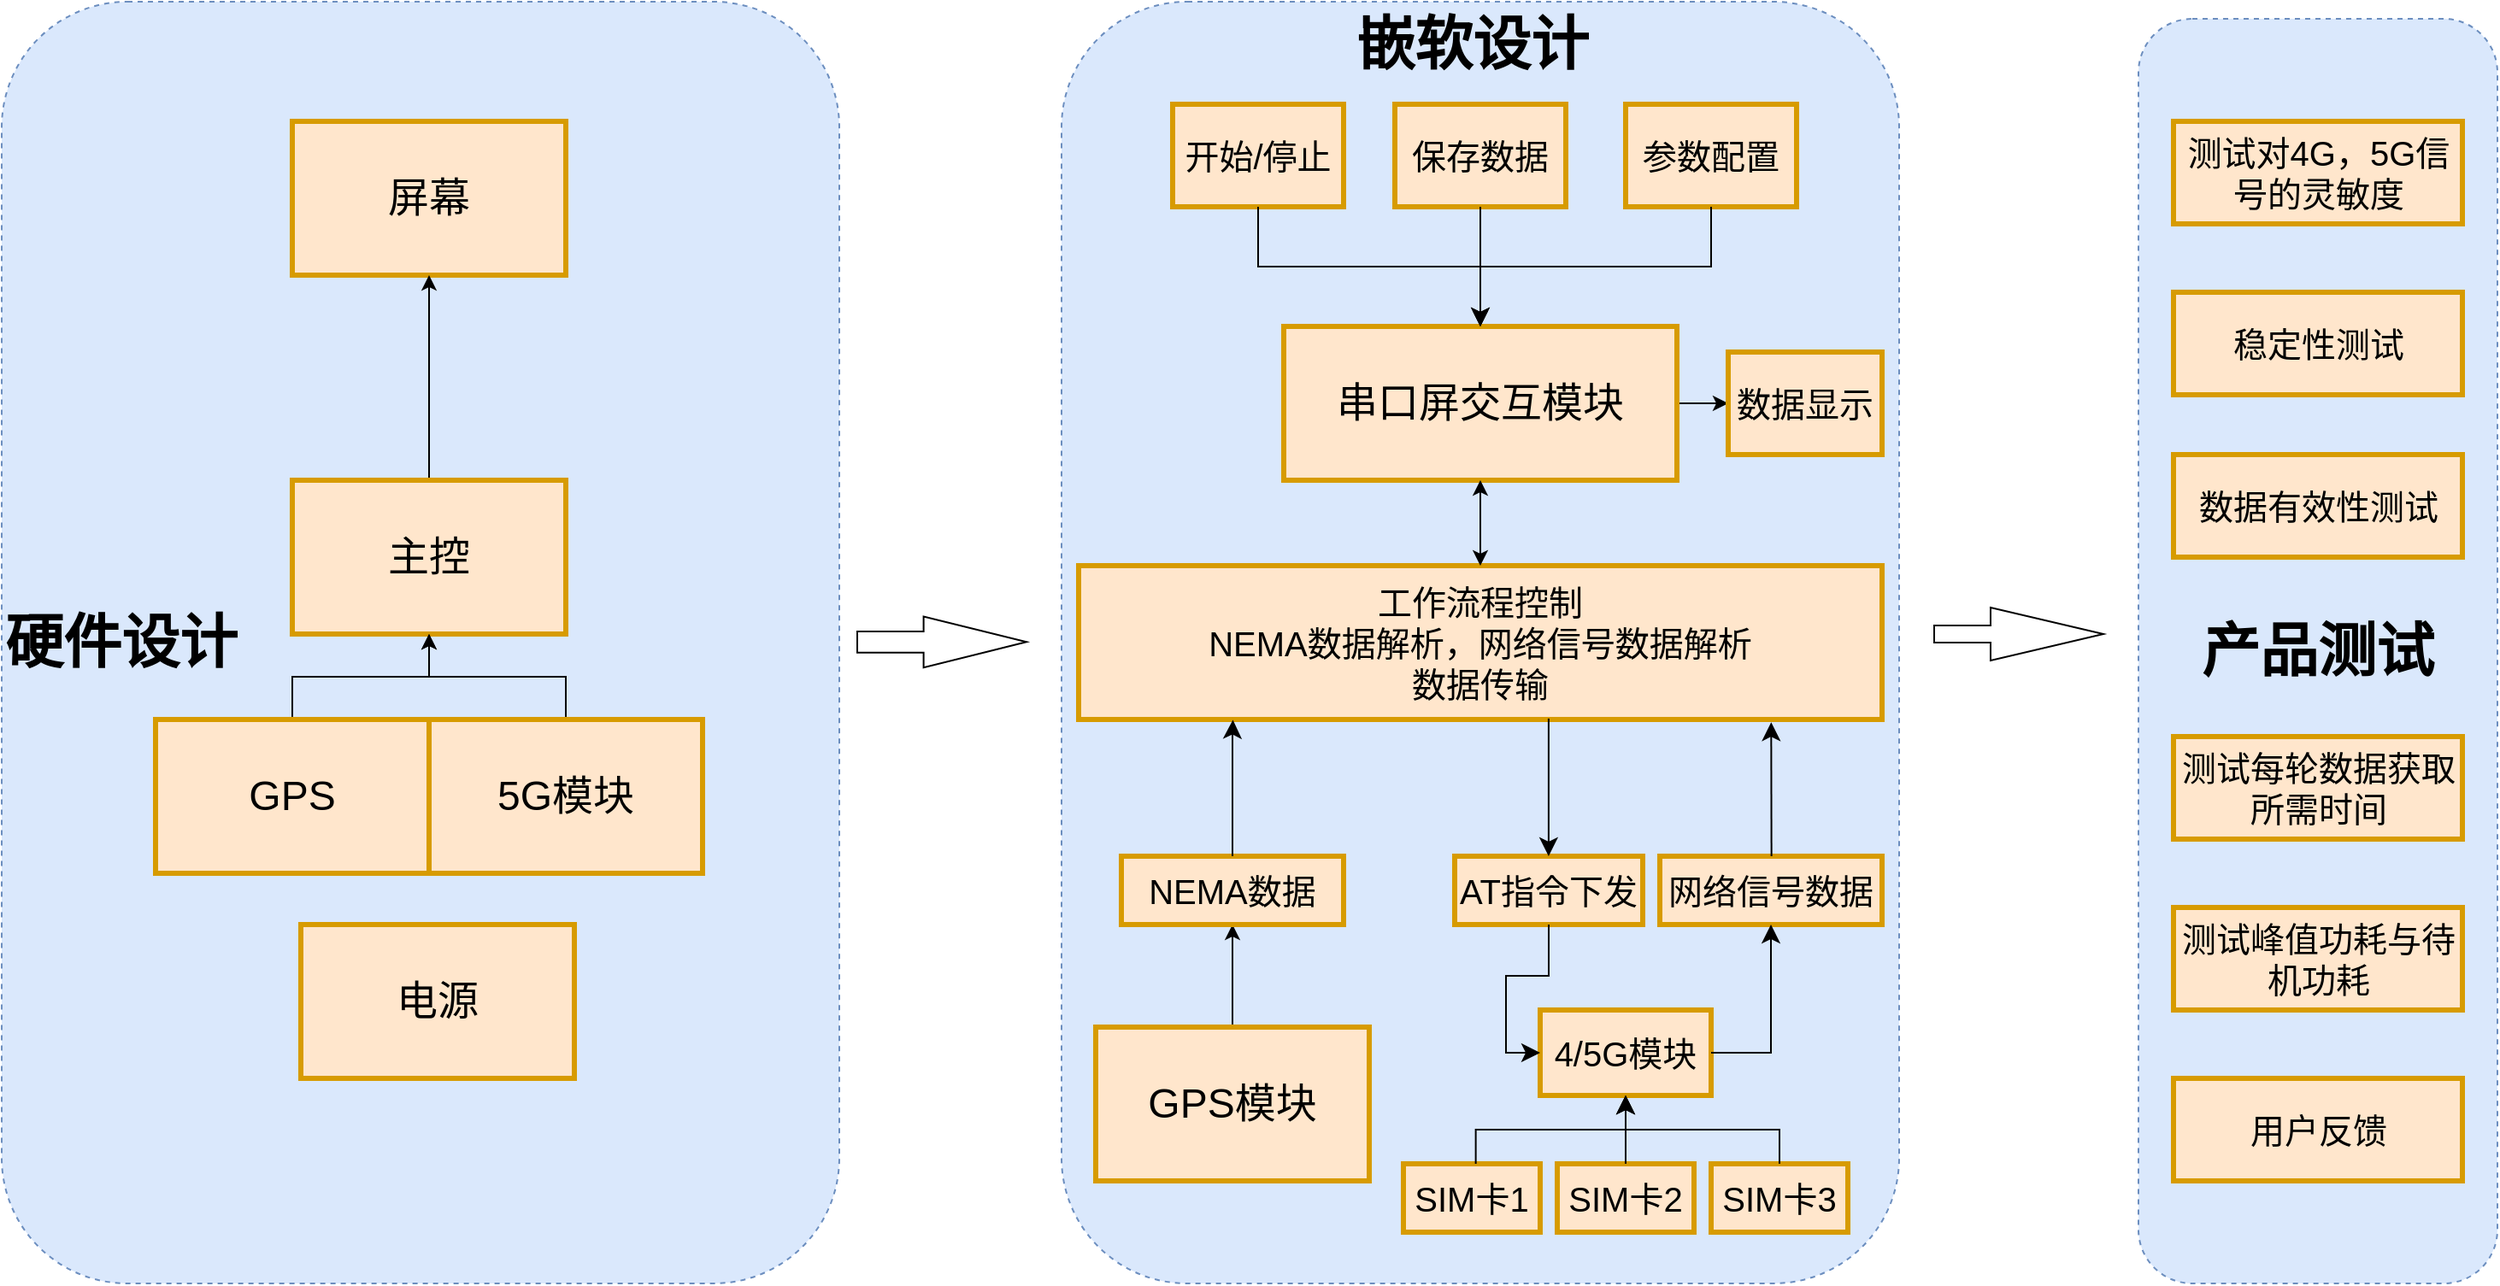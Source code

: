 <mxfile version="24.7.17">
  <diagram name="Page-1" id="vF1e-IQdxl3340B9SgoG">
    <mxGraphModel dx="1678" dy="919" grid="1" gridSize="10" guides="1" tooltips="1" connect="1" arrows="1" fold="1" page="1" pageScale="1" pageWidth="2000" pageHeight="2000" math="0" shadow="0">
      <root>
        <mxCell id="0" />
        <mxCell id="1" parent="0" />
        <mxCell id="_K_mtuOuOyrIwBD14WvG-58" value="&lt;span style=&quot;font-size: 34px;&quot;&gt;&lt;b&gt;产品测试&lt;/b&gt;&lt;/span&gt;" style="rounded=1;whiteSpace=wrap;html=1;dashed=1;align=center;fillColor=#dae8fc;strokeColor=#6c8ebf;" parent="1" vertex="1">
          <mxGeometry x="1350" y="90" width="210" height="740" as="geometry" />
        </mxCell>
        <mxCell id="_K_mtuOuOyrIwBD14WvG-38" value="" style="rounded=1;whiteSpace=wrap;html=1;dashed=1;align=left;fillColor=#dae8fc;strokeColor=#6c8ebf;" parent="1" vertex="1">
          <mxGeometry x="720" y="80" width="490" height="750" as="geometry" />
        </mxCell>
        <mxCell id="_K_mtuOuOyrIwBD14WvG-19" value="&lt;sup style=&quot;&quot;&gt;&lt;font style=&quot;font-size: 34px;&quot;&gt;&lt;b&gt;硬件设计&lt;/b&gt;&lt;/font&gt;&lt;/sup&gt;" style="rounded=1;whiteSpace=wrap;html=1;dashed=1;align=left;fillColor=#dae8fc;strokeColor=#6c8ebf;" parent="1" vertex="1">
          <mxGeometry x="100" y="80" width="490" height="750" as="geometry" />
        </mxCell>
        <mxCell id="_K_mtuOuOyrIwBD14WvG-11" value="&lt;font style=&quot;font-size: 24px;&quot;&gt;屏幕&lt;/font&gt;" style="rounded=0;whiteSpace=wrap;html=1;strokeWidth=3;fillColor=#ffe6cc;strokeColor=#d79b00;" parent="1" vertex="1">
          <mxGeometry x="270" y="150" width="160" height="90" as="geometry" />
        </mxCell>
        <mxCell id="_K_mtuOuOyrIwBD14WvG-20" style="edgeStyle=orthogonalEdgeStyle;rounded=0;orthogonalLoop=1;jettySize=auto;html=1;exitX=0.5;exitY=0;exitDx=0;exitDy=0;entryX=0.5;entryY=1;entryDx=0;entryDy=0;" parent="1" source="_K_mtuOuOyrIwBD14WvG-13" target="_K_mtuOuOyrIwBD14WvG-11" edge="1">
          <mxGeometry relative="1" as="geometry" />
        </mxCell>
        <mxCell id="_K_mtuOuOyrIwBD14WvG-13" value="&lt;font style=&quot;font-size: 24px;&quot;&gt;主控&lt;/font&gt;" style="rounded=0;whiteSpace=wrap;html=1;strokeWidth=3;fillColor=#ffe6cc;strokeColor=#d79b00;" parent="1" vertex="1">
          <mxGeometry x="270" y="360" width="160" height="90" as="geometry" />
        </mxCell>
        <mxCell id="_K_mtuOuOyrIwBD14WvG-14" value="&lt;font style=&quot;font-size: 24px;&quot;&gt;电源&lt;/font&gt;" style="rounded=0;whiteSpace=wrap;html=1;strokeWidth=3;fillColor=#ffe6cc;strokeColor=#d79b00;" parent="1" vertex="1">
          <mxGeometry x="275" y="620" width="160" height="90" as="geometry" />
        </mxCell>
        <mxCell id="_K_mtuOuOyrIwBD14WvG-25" style="edgeStyle=orthogonalEdgeStyle;rounded=0;orthogonalLoop=1;jettySize=auto;html=1;exitX=0.5;exitY=0;exitDx=0;exitDy=0;entryX=0.5;entryY=1;entryDx=0;entryDy=0;" parent="1" source="_K_mtuOuOyrIwBD14WvG-15" target="_K_mtuOuOyrIwBD14WvG-13" edge="1">
          <mxGeometry relative="1" as="geometry" />
        </mxCell>
        <mxCell id="_K_mtuOuOyrIwBD14WvG-15" value="&lt;font style=&quot;font-size: 24px;&quot;&gt;5G模块&lt;/font&gt;" style="rounded=0;whiteSpace=wrap;html=1;strokeWidth=3;fillColor=#ffe6cc;strokeColor=#d79b00;" parent="1" vertex="1">
          <mxGeometry x="350" y="500" width="160" height="90" as="geometry" />
        </mxCell>
        <mxCell id="_K_mtuOuOyrIwBD14WvG-24" style="edgeStyle=orthogonalEdgeStyle;rounded=0;orthogonalLoop=1;jettySize=auto;html=1;exitX=0.5;exitY=0;exitDx=0;exitDy=0;entryX=0.5;entryY=1;entryDx=0;entryDy=0;" parent="1" source="_K_mtuOuOyrIwBD14WvG-16" target="_K_mtuOuOyrIwBD14WvG-13" edge="1">
          <mxGeometry relative="1" as="geometry" />
        </mxCell>
        <mxCell id="_K_mtuOuOyrIwBD14WvG-16" value="&lt;font style=&quot;font-size: 24px;&quot;&gt;GPS&lt;/font&gt;" style="rounded=0;whiteSpace=wrap;html=1;strokeWidth=3;fillColor=#ffe6cc;strokeColor=#d79b00;" parent="1" vertex="1">
          <mxGeometry x="190" y="500" width="160" height="90" as="geometry" />
        </mxCell>
        <mxCell id="_K_mtuOuOyrIwBD14WvG-27" value="&lt;font style=&quot;font-size: 20px;&quot;&gt;4/5G模块&lt;/font&gt;" style="rounded=0;whiteSpace=wrap;html=1;strokeWidth=3;fillColor=#ffe6cc;strokeColor=#d79b00;" parent="1" vertex="1">
          <mxGeometry x="1000" y="670" width="100" height="50" as="geometry" />
        </mxCell>
        <mxCell id="kIPOF7yBYx_aCScnVeWq-38" value="" style="edgeStyle=orthogonalEdgeStyle;rounded=0;orthogonalLoop=1;jettySize=auto;html=1;" edge="1" parent="1" source="_K_mtuOuOyrIwBD14WvG-29" target="kIPOF7yBYx_aCScnVeWq-37">
          <mxGeometry relative="1" as="geometry" />
        </mxCell>
        <mxCell id="_K_mtuOuOyrIwBD14WvG-29" value="&lt;font style=&quot;font-size: 24px;&quot;&gt;串口屏交互模块&lt;/font&gt;" style="rounded=0;whiteSpace=wrap;html=1;strokeWidth=3;fillColor=#ffe6cc;strokeColor=#d79b00;" parent="1" vertex="1">
          <mxGeometry x="850" y="270" width="230" height="90" as="geometry" />
        </mxCell>
        <mxCell id="_K_mtuOuOyrIwBD14WvG-30" value="&lt;font style=&quot;font-size: 20px;&quot;&gt;AT指令下发&lt;/font&gt;" style="rounded=0;whiteSpace=wrap;html=1;strokeWidth=3;fillColor=#ffe6cc;strokeColor=#d79b00;" parent="1" vertex="1">
          <mxGeometry x="950" y="580" width="110" height="40" as="geometry" />
        </mxCell>
        <mxCell id="_K_mtuOuOyrIwBD14WvG-31" value="&lt;font style=&quot;font-size: 20px;&quot;&gt;工作流程控制&lt;/font&gt;&lt;div&gt;&lt;span style=&quot;font-size: 20px;&quot;&gt;NEMA数据解析，&lt;/span&gt;&lt;span style=&quot;font-size: 20px; background-color: initial;&quot;&gt;网络信号数据解析&lt;/span&gt;&lt;/div&gt;&lt;div&gt;&lt;span style=&quot;font-size: 20px; background-color: initial;&quot;&gt;数据传输&lt;/span&gt;&lt;/div&gt;" style="rounded=0;whiteSpace=wrap;html=1;strokeWidth=3;fillColor=#ffe6cc;strokeColor=#d79b00;" parent="1" vertex="1">
          <mxGeometry x="730" y="410" width="470" height="90" as="geometry" />
        </mxCell>
        <mxCell id="kIPOF7yBYx_aCScnVeWq-24" value="" style="edgeStyle=orthogonalEdgeStyle;rounded=0;orthogonalLoop=1;jettySize=auto;html=1;" edge="1" parent="1" source="_K_mtuOuOyrIwBD14WvG-32" target="kIPOF7yBYx_aCScnVeWq-21">
          <mxGeometry relative="1" as="geometry" />
        </mxCell>
        <mxCell id="_K_mtuOuOyrIwBD14WvG-32" value="&lt;font style=&quot;font-size: 24px;&quot;&gt;GPS模块&lt;/font&gt;" style="rounded=0;whiteSpace=wrap;html=1;strokeWidth=3;fillColor=#ffe6cc;strokeColor=#d79b00;" parent="1" vertex="1">
          <mxGeometry x="740" y="680" width="160" height="90" as="geometry" />
        </mxCell>
        <mxCell id="_K_mtuOuOyrIwBD14WvG-52" value="" style="shape=flexArrow;endArrow=classic;html=1;rounded=0;width=12.4;endSize=19.732;endWidth=16.471;" parent="1" edge="1">
          <mxGeometry width="50" height="50" relative="1" as="geometry">
            <mxPoint x="600" y="454.66" as="sourcePoint" />
            <mxPoint x="700" y="454.66" as="targetPoint" />
          </mxGeometry>
        </mxCell>
        <mxCell id="_K_mtuOuOyrIwBD14WvG-54" value="&lt;font style=&quot;font-size: 20px;&quot;&gt;测试对4G，5G信号的灵敏度&lt;/font&gt;" style="rounded=0;whiteSpace=wrap;html=1;strokeWidth=3;fillColor=#ffe6cc;strokeColor=#d79b00;" parent="1" vertex="1">
          <mxGeometry x="1370.5" y="150" width="169" height="60" as="geometry" />
        </mxCell>
        <mxCell id="_K_mtuOuOyrIwBD14WvG-55" value="&lt;font style=&quot;font-size: 20px;&quot;&gt;稳定性测试&lt;/font&gt;" style="rounded=0;whiteSpace=wrap;html=1;strokeWidth=3;fillColor=#ffe6cc;strokeColor=#d79b00;" parent="1" vertex="1">
          <mxGeometry x="1370.5" y="250" width="169" height="60" as="geometry" />
        </mxCell>
        <mxCell id="_K_mtuOuOyrIwBD14WvG-56" value="&lt;font style=&quot;font-size: 20px;&quot;&gt;测试每轮数据获取所需时间&lt;/font&gt;" style="rounded=0;whiteSpace=wrap;html=1;strokeWidth=3;fillColor=#ffe6cc;strokeColor=#d79b00;" parent="1" vertex="1">
          <mxGeometry x="1370.5" y="510" width="169" height="60" as="geometry" />
        </mxCell>
        <mxCell id="_K_mtuOuOyrIwBD14WvG-57" value="&lt;font style=&quot;font-size: 20px;&quot;&gt;测试峰值功耗与待机功耗&lt;/font&gt;" style="rounded=0;whiteSpace=wrap;html=1;strokeWidth=3;fillColor=#ffe6cc;strokeColor=#d79b00;" parent="1" vertex="1">
          <mxGeometry x="1370.5" y="610" width="169" height="60" as="geometry" />
        </mxCell>
        <mxCell id="_K_mtuOuOyrIwBD14WvG-59" value="" style="shape=flexArrow;endArrow=classic;html=1;rounded=0;width=10;endSize=21.67;" parent="1" edge="1">
          <mxGeometry width="50" height="50" relative="1" as="geometry">
            <mxPoint x="1230" y="450" as="sourcePoint" />
            <mxPoint x="1330" y="450" as="targetPoint" />
          </mxGeometry>
        </mxCell>
        <mxCell id="kIPOF7yBYx_aCScnVeWq-6" value="&lt;font style=&quot;font-size: 20px;&quot;&gt;SIM卡1&lt;/font&gt;" style="rounded=0;whiteSpace=wrap;html=1;strokeWidth=3;fillColor=#ffe6cc;strokeColor=#d79b00;" vertex="1" parent="1">
          <mxGeometry x="920" y="760" width="80" height="40" as="geometry" />
        </mxCell>
        <mxCell id="kIPOF7yBYx_aCScnVeWq-9" value="&lt;font style=&quot;font-size: 20px;&quot;&gt;SIM卡2&lt;/font&gt;" style="rounded=0;whiteSpace=wrap;html=1;strokeWidth=3;fillColor=#ffe6cc;strokeColor=#d79b00;" vertex="1" parent="1">
          <mxGeometry x="1010" y="760" width="80" height="40" as="geometry" />
        </mxCell>
        <mxCell id="kIPOF7yBYx_aCScnVeWq-10" value="&lt;font style=&quot;font-size: 20px;&quot;&gt;SIM卡3&lt;/font&gt;" style="rounded=0;whiteSpace=wrap;html=1;strokeWidth=3;fillColor=#ffe6cc;strokeColor=#d79b00;" vertex="1" parent="1">
          <mxGeometry x="1100" y="760" width="80" height="40" as="geometry" />
        </mxCell>
        <mxCell id="kIPOF7yBYx_aCScnVeWq-12" value="" style="edgeStyle=elbowEdgeStyle;elbow=vertical;endArrow=classic;html=1;curved=0;rounded=0;endSize=8;startSize=8;exitX=0.529;exitY=0;exitDx=0;exitDy=0;exitPerimeter=0;entryX=0.5;entryY=1;entryDx=0;entryDy=0;" edge="1" parent="1" source="kIPOF7yBYx_aCScnVeWq-6" target="_K_mtuOuOyrIwBD14WvG-27">
          <mxGeometry width="50" height="50" relative="1" as="geometry">
            <mxPoint x="930" y="730" as="sourcePoint" />
            <mxPoint x="980" y="680" as="targetPoint" />
          </mxGeometry>
        </mxCell>
        <mxCell id="kIPOF7yBYx_aCScnVeWq-13" value="" style="edgeStyle=elbowEdgeStyle;elbow=vertical;endArrow=classic;html=1;curved=0;rounded=0;endSize=8;startSize=8;exitX=0.5;exitY=0;exitDx=0;exitDy=0;" edge="1" parent="1" source="kIPOF7yBYx_aCScnVeWq-10">
          <mxGeometry width="50" height="50" relative="1" as="geometry">
            <mxPoint x="930" y="730" as="sourcePoint" />
            <mxPoint x="1050" y="720" as="targetPoint" />
          </mxGeometry>
        </mxCell>
        <mxCell id="kIPOF7yBYx_aCScnVeWq-14" value="" style="edgeStyle=elbowEdgeStyle;elbow=vertical;endArrow=classic;html=1;curved=0;rounded=0;endSize=8;startSize=8;exitX=0.5;exitY=0;exitDx=0;exitDy=0;" edge="1" parent="1" source="kIPOF7yBYx_aCScnVeWq-9">
          <mxGeometry width="50" height="50" relative="1" as="geometry">
            <mxPoint x="940" y="730" as="sourcePoint" />
            <mxPoint x="1050" y="720" as="targetPoint" />
          </mxGeometry>
        </mxCell>
        <mxCell id="kIPOF7yBYx_aCScnVeWq-16" value="" style="edgeStyle=segmentEdgeStyle;endArrow=classic;html=1;curved=0;rounded=0;endSize=8;startSize=8;entryX=0;entryY=0.5;entryDx=0;entryDy=0;exitX=0.5;exitY=1;exitDx=0;exitDy=0;flowAnimation=0;shadow=0;" edge="1" parent="1" source="_K_mtuOuOyrIwBD14WvG-30" target="_K_mtuOuOyrIwBD14WvG-27">
          <mxGeometry width="50" height="50" relative="1" as="geometry">
            <mxPoint x="1120" y="695" as="sourcePoint" />
            <mxPoint x="1120" y="560" as="targetPoint" />
            <Array as="points">
              <mxPoint x="1005" y="650" />
              <mxPoint x="980" y="650" />
              <mxPoint x="980" y="695" />
            </Array>
          </mxGeometry>
        </mxCell>
        <mxCell id="kIPOF7yBYx_aCScnVeWq-17" value="&lt;span style=&quot;font-size: 20px;&quot;&gt;网络信号数据&lt;/span&gt;" style="rounded=0;whiteSpace=wrap;html=1;strokeWidth=3;fillColor=#ffe6cc;strokeColor=#d79b00;" vertex="1" parent="1">
          <mxGeometry x="1070" y="580" width="130" height="40" as="geometry" />
        </mxCell>
        <mxCell id="kIPOF7yBYx_aCScnVeWq-18" value="" style="edgeStyle=segmentEdgeStyle;endArrow=classic;html=1;curved=0;rounded=0;endSize=8;startSize=8;entryX=0.5;entryY=1;entryDx=0;entryDy=0;exitX=1;exitY=0.5;exitDx=0;exitDy=0;" edge="1" parent="1" source="_K_mtuOuOyrIwBD14WvG-27" target="kIPOF7yBYx_aCScnVeWq-17">
          <mxGeometry width="50" height="50" relative="1" as="geometry">
            <mxPoint x="1030" y="650" as="sourcePoint" />
            <mxPoint x="1080" y="600" as="targetPoint" />
          </mxGeometry>
        </mxCell>
        <mxCell id="kIPOF7yBYx_aCScnVeWq-19" value="" style="edgeStyle=segmentEdgeStyle;endArrow=classic;html=1;curved=0;rounded=0;endSize=8;startSize=8;exitX=0.585;exitY=0.994;exitDx=0;exitDy=0;exitPerimeter=0;" edge="1" parent="1" source="_K_mtuOuOyrIwBD14WvG-31" target="_K_mtuOuOyrIwBD14WvG-30">
          <mxGeometry width="50" height="50" relative="1" as="geometry">
            <mxPoint x="1005" y="470" as="sourcePoint" />
            <mxPoint x="1120" y="520" as="targetPoint" />
          </mxGeometry>
        </mxCell>
        <mxCell id="kIPOF7yBYx_aCScnVeWq-20" value="" style="edgeStyle=segmentEdgeStyle;endArrow=classic;html=1;curved=0;rounded=0;endSize=8;startSize=8;exitX=0.5;exitY=0;exitDx=0;exitDy=0;entryX=0.862;entryY=1.018;entryDx=0;entryDy=0;entryPerimeter=0;" edge="1" parent="1" target="_K_mtuOuOyrIwBD14WvG-31">
          <mxGeometry width="50" height="50" relative="1" as="geometry">
            <mxPoint x="1135.32" y="580" as="sourcePoint" />
            <mxPoint x="1070.0" y="416.36" as="targetPoint" />
            <Array as="points" />
          </mxGeometry>
        </mxCell>
        <mxCell id="kIPOF7yBYx_aCScnVeWq-21" value="&lt;span style=&quot;font-size: 20px;&quot;&gt;NEMA数据&lt;/span&gt;" style="rounded=0;whiteSpace=wrap;html=1;strokeWidth=3;fillColor=#ffe6cc;strokeColor=#d79b00;glass=0;" vertex="1" parent="1">
          <mxGeometry x="755" y="580" width="130" height="40" as="geometry" />
        </mxCell>
        <mxCell id="kIPOF7yBYx_aCScnVeWq-25" value="" style="edgeStyle=elbowEdgeStyle;elbow=vertical;endArrow=classic;html=1;curved=0;rounded=0;endSize=8;startSize=8;exitX=0.5;exitY=0;exitDx=0;exitDy=0;entryX=0.192;entryY=1.003;entryDx=0;entryDy=0;entryPerimeter=0;" edge="1" parent="1" source="kIPOF7yBYx_aCScnVeWq-21" target="_K_mtuOuOyrIwBD14WvG-31">
          <mxGeometry width="50" height="50" relative="1" as="geometry">
            <mxPoint x="890" y="590" as="sourcePoint" />
            <mxPoint x="940" y="540" as="targetPoint" />
            <Array as="points">
              <mxPoint x="820" y="510" />
            </Array>
          </mxGeometry>
        </mxCell>
        <mxCell id="kIPOF7yBYx_aCScnVeWq-27" value="&lt;font style=&quot;font-size: 34px;&quot;&gt;&lt;b&gt;嵌软设计&lt;/b&gt;&lt;/font&gt;" style="text;html=1;align=center;verticalAlign=middle;whiteSpace=wrap;rounded=0;" vertex="1" parent="1">
          <mxGeometry x="867.5" y="90" width="185" height="30" as="geometry" />
        </mxCell>
        <mxCell id="kIPOF7yBYx_aCScnVeWq-29" value="" style="endArrow=classic;startArrow=classic;html=1;rounded=0;exitX=0.5;exitY=0;exitDx=0;exitDy=0;entryX=0.5;entryY=1;entryDx=0;entryDy=0;" edge="1" parent="1" source="_K_mtuOuOyrIwBD14WvG-31" target="_K_mtuOuOyrIwBD14WvG-29">
          <mxGeometry width="50" height="50" relative="1" as="geometry">
            <mxPoint x="810" y="400" as="sourcePoint" />
            <mxPoint x="860" y="350" as="targetPoint" />
          </mxGeometry>
        </mxCell>
        <mxCell id="kIPOF7yBYx_aCScnVeWq-30" value="&lt;font style=&quot;font-size: 20px;&quot;&gt;开始/停止&lt;/font&gt;" style="rounded=0;whiteSpace=wrap;html=1;strokeWidth=3;fillColor=#ffe6cc;strokeColor=#d79b00;" vertex="1" parent="1">
          <mxGeometry x="785" y="140" width="100" height="60" as="geometry" />
        </mxCell>
        <mxCell id="kIPOF7yBYx_aCScnVeWq-31" value="&lt;font style=&quot;font-size: 20px;&quot;&gt;保存数据&lt;/font&gt;" style="rounded=0;whiteSpace=wrap;html=1;strokeWidth=3;fillColor=#ffe6cc;strokeColor=#d79b00;" vertex="1" parent="1">
          <mxGeometry x="915" y="140" width="100" height="60" as="geometry" />
        </mxCell>
        <mxCell id="kIPOF7yBYx_aCScnVeWq-32" value="&lt;font style=&quot;font-size: 20px;&quot;&gt;参数配置&lt;/font&gt;" style="rounded=0;whiteSpace=wrap;html=1;strokeWidth=3;fillColor=#ffe6cc;strokeColor=#d79b00;" vertex="1" parent="1">
          <mxGeometry x="1050" y="140" width="100" height="60" as="geometry" />
        </mxCell>
        <mxCell id="kIPOF7yBYx_aCScnVeWq-33" value="" style="edgeStyle=elbowEdgeStyle;elbow=vertical;endArrow=classic;html=1;curved=0;rounded=0;endSize=8;startSize=8;exitX=0.5;exitY=1;exitDx=0;exitDy=0;entryX=0.5;entryY=0;entryDx=0;entryDy=0;" edge="1" parent="1" source="kIPOF7yBYx_aCScnVeWq-30" target="_K_mtuOuOyrIwBD14WvG-29">
          <mxGeometry width="50" height="50" relative="1" as="geometry">
            <mxPoint x="830" y="340" as="sourcePoint" />
            <mxPoint x="880" y="290" as="targetPoint" />
          </mxGeometry>
        </mxCell>
        <mxCell id="kIPOF7yBYx_aCScnVeWq-35" value="" style="edgeStyle=elbowEdgeStyle;elbow=vertical;endArrow=classic;html=1;curved=0;rounded=0;endSize=8;startSize=8;entryX=0.5;entryY=0;entryDx=0;entryDy=0;exitX=0.5;exitY=1;exitDx=0;exitDy=0;" edge="1" parent="1" source="kIPOF7yBYx_aCScnVeWq-32" target="_K_mtuOuOyrIwBD14WvG-29">
          <mxGeometry width="50" height="50" relative="1" as="geometry">
            <mxPoint x="1000" y="250" as="sourcePoint" />
            <mxPoint x="1050" y="200" as="targetPoint" />
          </mxGeometry>
        </mxCell>
        <mxCell id="kIPOF7yBYx_aCScnVeWq-36" value="" style="endArrow=classic;html=1;rounded=0;entryX=0.5;entryY=0;entryDx=0;entryDy=0;exitX=0.5;exitY=1;exitDx=0;exitDy=0;" edge="1" parent="1" source="kIPOF7yBYx_aCScnVeWq-31" target="_K_mtuOuOyrIwBD14WvG-29">
          <mxGeometry width="50" height="50" relative="1" as="geometry">
            <mxPoint x="950" y="300" as="sourcePoint" />
            <mxPoint x="1000" y="250" as="targetPoint" />
          </mxGeometry>
        </mxCell>
        <mxCell id="kIPOF7yBYx_aCScnVeWq-37" value="&lt;font size=&quot;1&quot;&gt;&lt;span style=&quot;font-size: 20px;&quot;&gt;数据显示&lt;/span&gt;&lt;/font&gt;" style="whiteSpace=wrap;html=1;fillColor=#ffe6cc;strokeColor=#d79b00;rounded=0;strokeWidth=3;" vertex="1" parent="1">
          <mxGeometry x="1110" y="285" width="90" height="60" as="geometry" />
        </mxCell>
        <mxCell id="kIPOF7yBYx_aCScnVeWq-39" value="&lt;font style=&quot;font-size: 20px;&quot;&gt;数据有效性测试&lt;/font&gt;" style="rounded=0;whiteSpace=wrap;html=1;strokeWidth=3;fillColor=#ffe6cc;strokeColor=#d79b00;" vertex="1" parent="1">
          <mxGeometry x="1370.5" y="345" width="169" height="60" as="geometry" />
        </mxCell>
        <mxCell id="kIPOF7yBYx_aCScnVeWq-40" value="&lt;font style=&quot;font-size: 20px;&quot;&gt;用户反馈&lt;/font&gt;" style="rounded=0;whiteSpace=wrap;html=1;strokeWidth=3;fillColor=#ffe6cc;strokeColor=#d79b00;" vertex="1" parent="1">
          <mxGeometry x="1370.5" y="710" width="169" height="60" as="geometry" />
        </mxCell>
      </root>
    </mxGraphModel>
  </diagram>
</mxfile>
